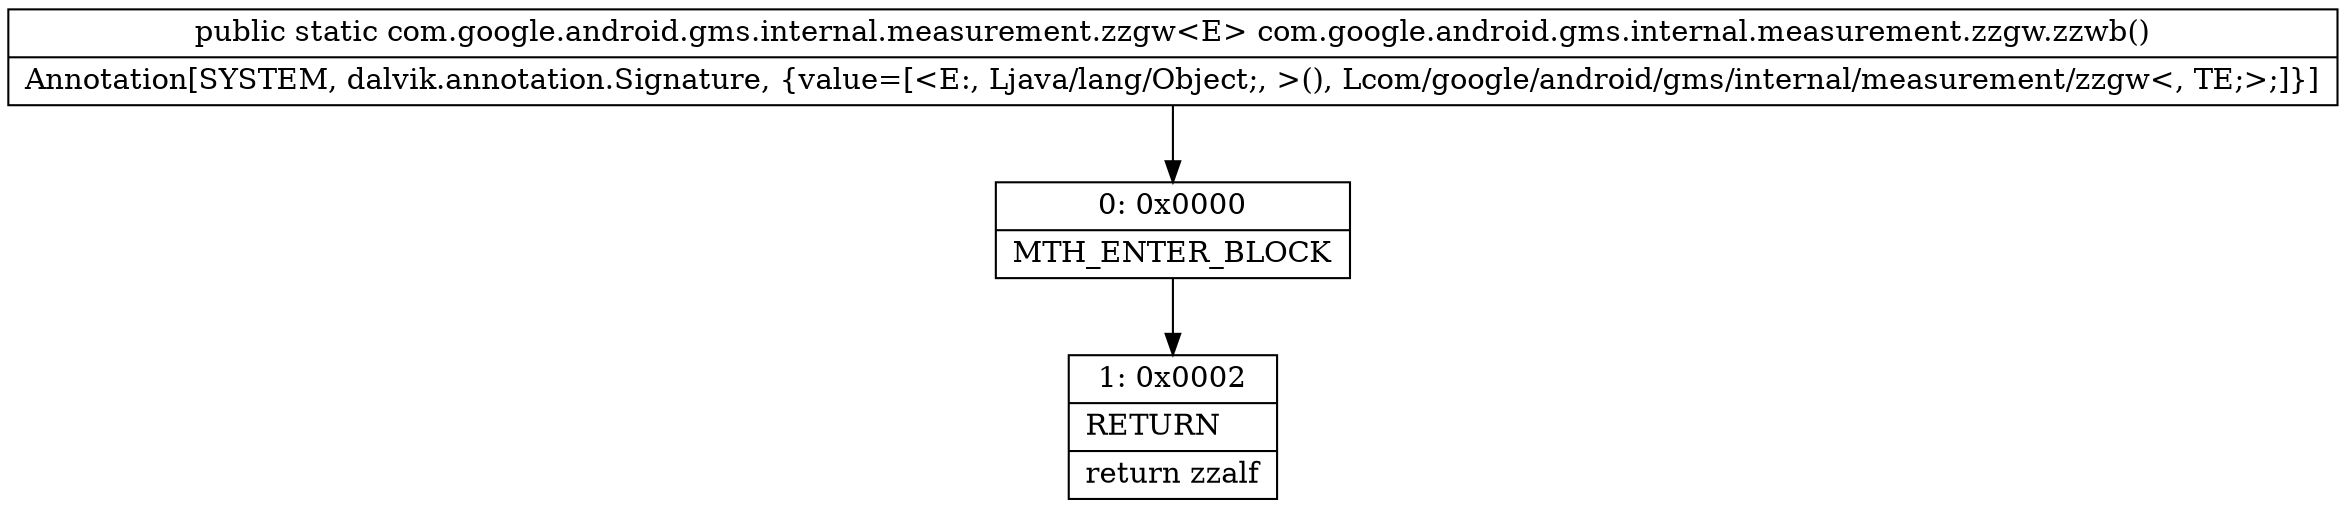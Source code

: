 digraph "CFG forcom.google.android.gms.internal.measurement.zzgw.zzwb()Lcom\/google\/android\/gms\/internal\/measurement\/zzgw;" {
Node_0 [shape=record,label="{0\:\ 0x0000|MTH_ENTER_BLOCK\l}"];
Node_1 [shape=record,label="{1\:\ 0x0002|RETURN\l|return zzalf\l}"];
MethodNode[shape=record,label="{public static com.google.android.gms.internal.measurement.zzgw\<E\> com.google.android.gms.internal.measurement.zzgw.zzwb()  | Annotation[SYSTEM, dalvik.annotation.Signature, \{value=[\<E:, Ljava\/lang\/Object;, \>(), Lcom\/google\/android\/gms\/internal\/measurement\/zzgw\<, TE;\>;]\}]\l}"];
MethodNode -> Node_0;
Node_0 -> Node_1;
}

